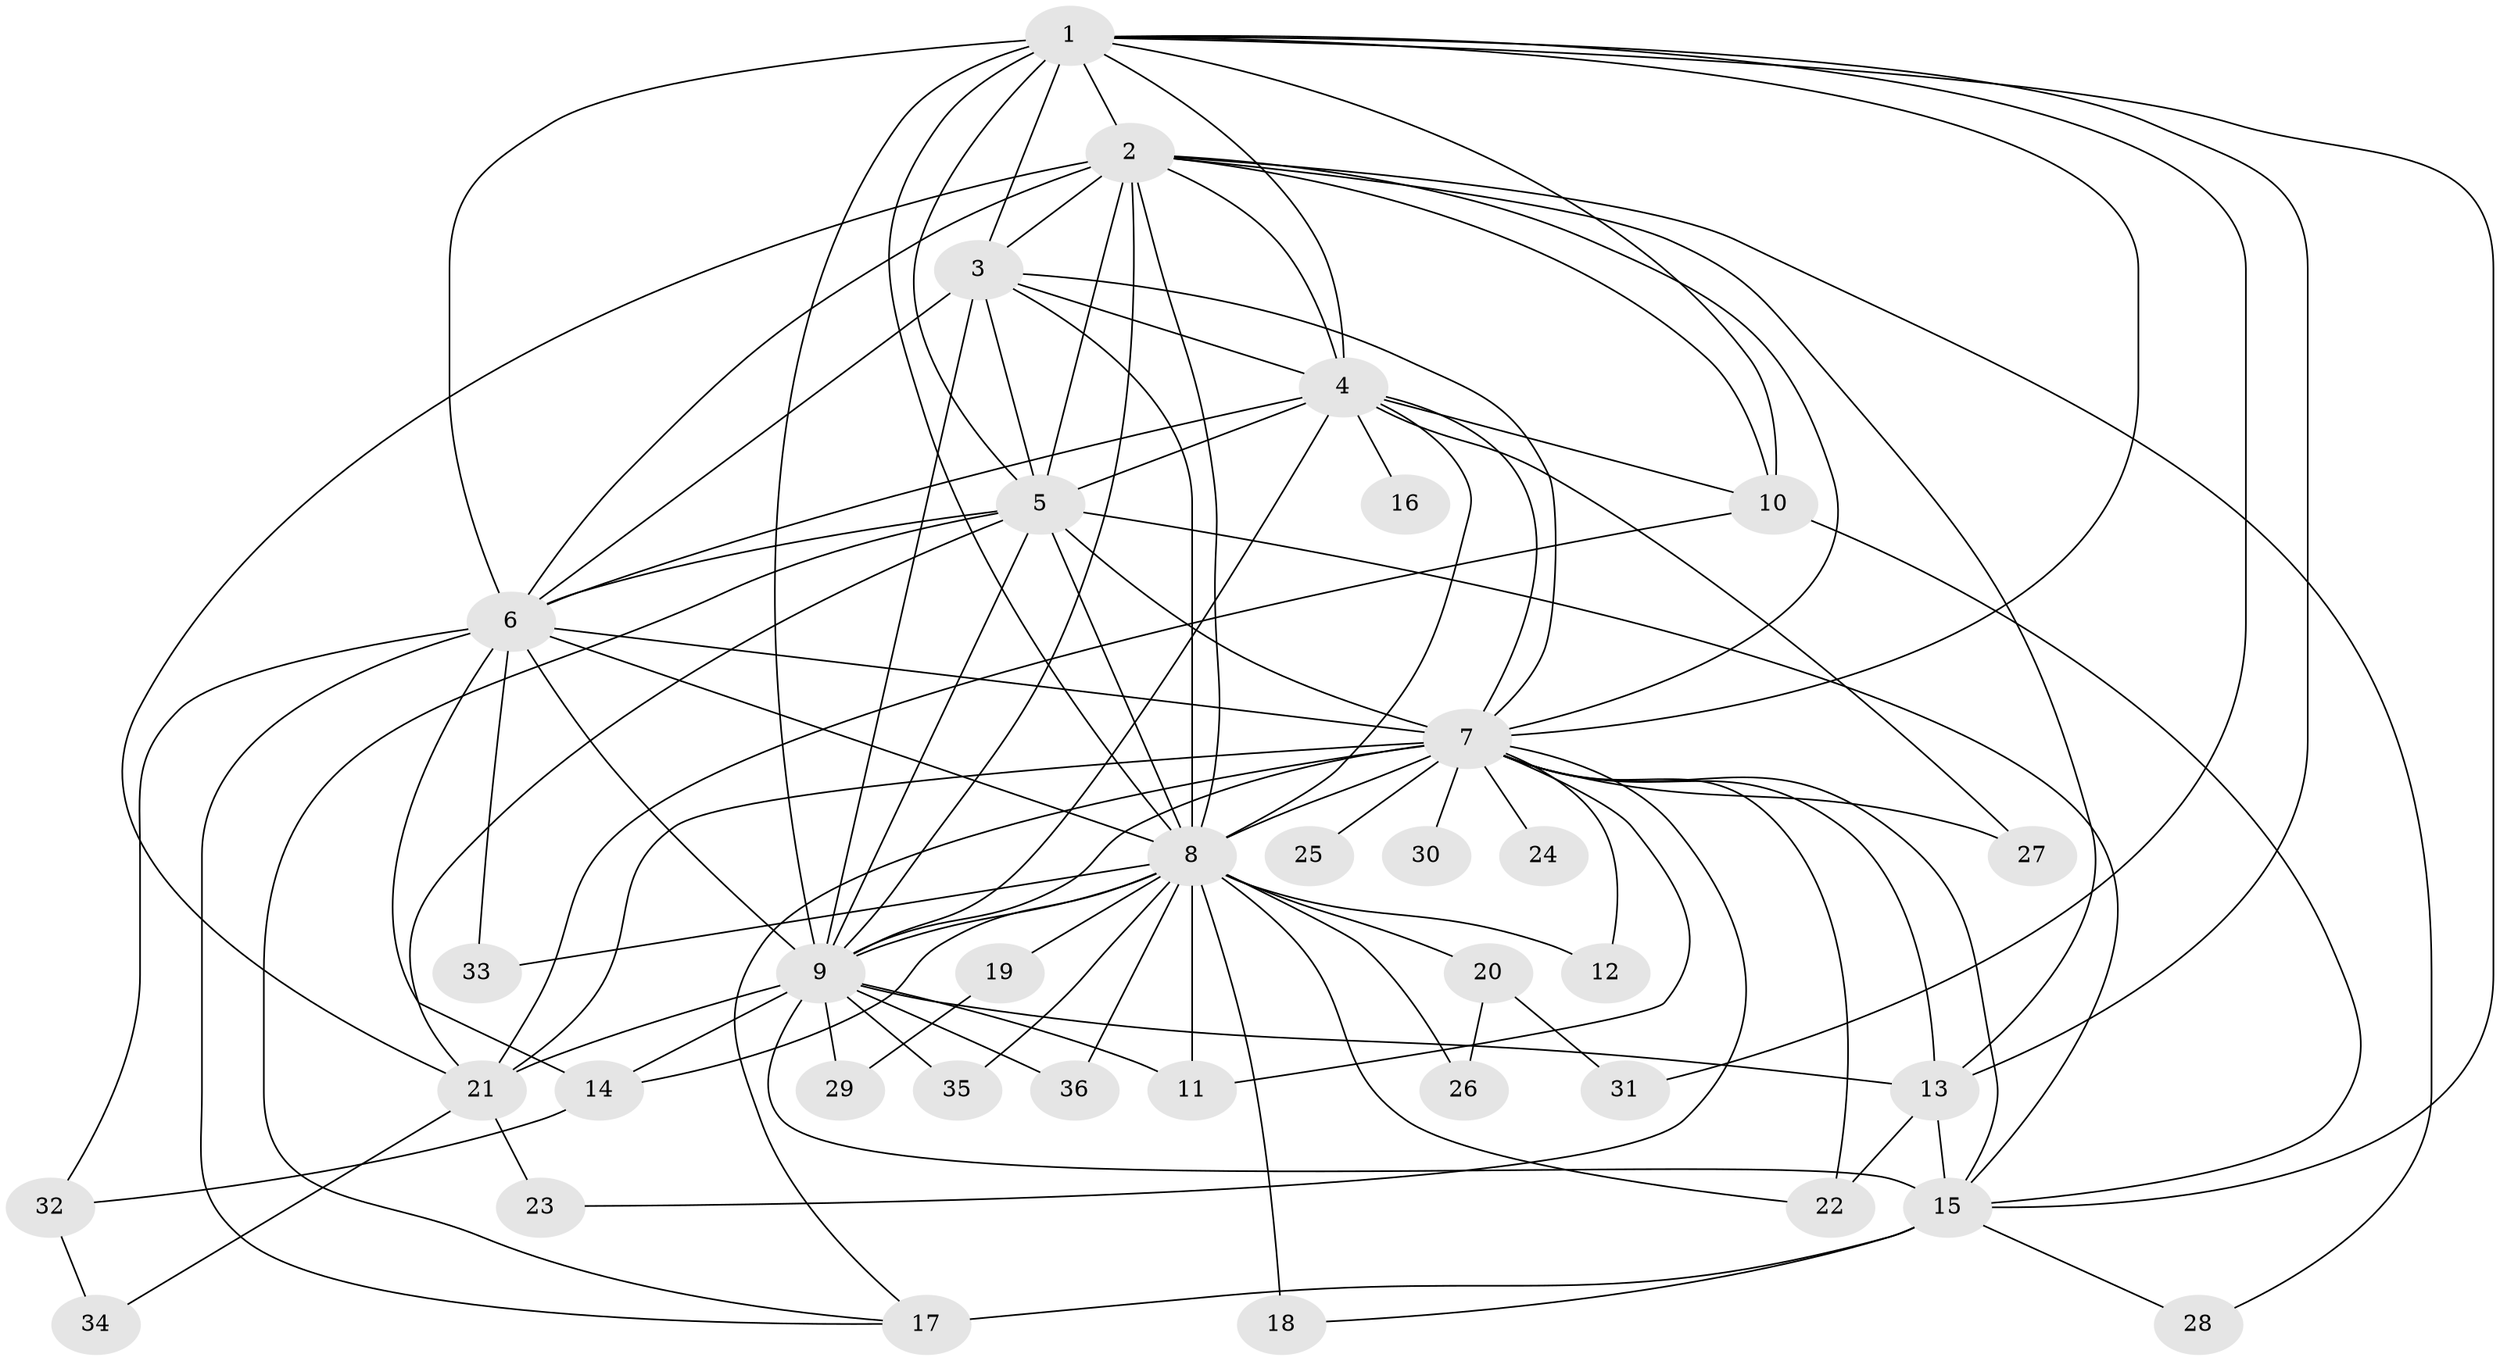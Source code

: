 // original degree distribution, {14: 0.028169014084507043, 16: 0.014084507042253521, 13: 0.014084507042253521, 24: 0.014084507042253521, 15: 0.028169014084507043, 18: 0.014084507042253521, 27: 0.014084507042253521, 17: 0.014084507042253521, 5: 0.04225352112676056, 3: 0.15492957746478872, 2: 0.5633802816901409, 6: 0.014084507042253521, 4: 0.07042253521126761, 7: 0.014084507042253521}
// Generated by graph-tools (version 1.1) at 2025/34/03/09/25 02:34:47]
// undirected, 36 vertices, 99 edges
graph export_dot {
graph [start="1"]
  node [color=gray90,style=filled];
  1;
  2;
  3;
  4;
  5;
  6;
  7;
  8;
  9;
  10;
  11;
  12;
  13;
  14;
  15;
  16;
  17;
  18;
  19;
  20;
  21;
  22;
  23;
  24;
  25;
  26;
  27;
  28;
  29;
  30;
  31;
  32;
  33;
  34;
  35;
  36;
  1 -- 2 [weight=1.0];
  1 -- 3 [weight=1.0];
  1 -- 4 [weight=1.0];
  1 -- 5 [weight=1.0];
  1 -- 6 [weight=1.0];
  1 -- 7 [weight=1.0];
  1 -- 8 [weight=1.0];
  1 -- 9 [weight=3.0];
  1 -- 10 [weight=1.0];
  1 -- 13 [weight=1.0];
  1 -- 15 [weight=1.0];
  1 -- 31 [weight=1.0];
  2 -- 3 [weight=2.0];
  2 -- 4 [weight=1.0];
  2 -- 5 [weight=1.0];
  2 -- 6 [weight=2.0];
  2 -- 7 [weight=1.0];
  2 -- 8 [weight=1.0];
  2 -- 9 [weight=3.0];
  2 -- 10 [weight=1.0];
  2 -- 13 [weight=1.0];
  2 -- 21 [weight=1.0];
  2 -- 28 [weight=1.0];
  3 -- 4 [weight=2.0];
  3 -- 5 [weight=2.0];
  3 -- 6 [weight=1.0];
  3 -- 7 [weight=2.0];
  3 -- 8 [weight=1.0];
  3 -- 9 [weight=2.0];
  4 -- 5 [weight=1.0];
  4 -- 6 [weight=1.0];
  4 -- 7 [weight=1.0];
  4 -- 8 [weight=1.0];
  4 -- 9 [weight=2.0];
  4 -- 10 [weight=1.0];
  4 -- 16 [weight=1.0];
  4 -- 27 [weight=1.0];
  5 -- 6 [weight=1.0];
  5 -- 7 [weight=12.0];
  5 -- 8 [weight=1.0];
  5 -- 9 [weight=2.0];
  5 -- 15 [weight=1.0];
  5 -- 17 [weight=1.0];
  5 -- 21 [weight=1.0];
  6 -- 7 [weight=2.0];
  6 -- 8 [weight=1.0];
  6 -- 9 [weight=2.0];
  6 -- 14 [weight=1.0];
  6 -- 17 [weight=1.0];
  6 -- 32 [weight=1.0];
  6 -- 33 [weight=1.0];
  7 -- 8 [weight=3.0];
  7 -- 9 [weight=3.0];
  7 -- 11 [weight=1.0];
  7 -- 12 [weight=1.0];
  7 -- 13 [weight=1.0];
  7 -- 15 [weight=1.0];
  7 -- 17 [weight=1.0];
  7 -- 21 [weight=2.0];
  7 -- 22 [weight=1.0];
  7 -- 23 [weight=1.0];
  7 -- 24 [weight=2.0];
  7 -- 25 [weight=1.0];
  7 -- 27 [weight=1.0];
  7 -- 30 [weight=1.0];
  8 -- 9 [weight=3.0];
  8 -- 11 [weight=1.0];
  8 -- 12 [weight=1.0];
  8 -- 14 [weight=1.0];
  8 -- 18 [weight=2.0];
  8 -- 19 [weight=1.0];
  8 -- 20 [weight=1.0];
  8 -- 22 [weight=1.0];
  8 -- 26 [weight=1.0];
  8 -- 33 [weight=1.0];
  8 -- 35 [weight=1.0];
  8 -- 36 [weight=1.0];
  9 -- 11 [weight=1.0];
  9 -- 13 [weight=1.0];
  9 -- 14 [weight=1.0];
  9 -- 15 [weight=1.0];
  9 -- 21 [weight=1.0];
  9 -- 29 [weight=1.0];
  9 -- 35 [weight=1.0];
  9 -- 36 [weight=1.0];
  10 -- 15 [weight=1.0];
  10 -- 21 [weight=1.0];
  13 -- 15 [weight=2.0];
  13 -- 22 [weight=2.0];
  14 -- 32 [weight=1.0];
  15 -- 17 [weight=3.0];
  15 -- 18 [weight=1.0];
  15 -- 28 [weight=1.0];
  19 -- 29 [weight=1.0];
  20 -- 26 [weight=1.0];
  20 -- 31 [weight=1.0];
  21 -- 23 [weight=1.0];
  21 -- 34 [weight=1.0];
  32 -- 34 [weight=1.0];
}
